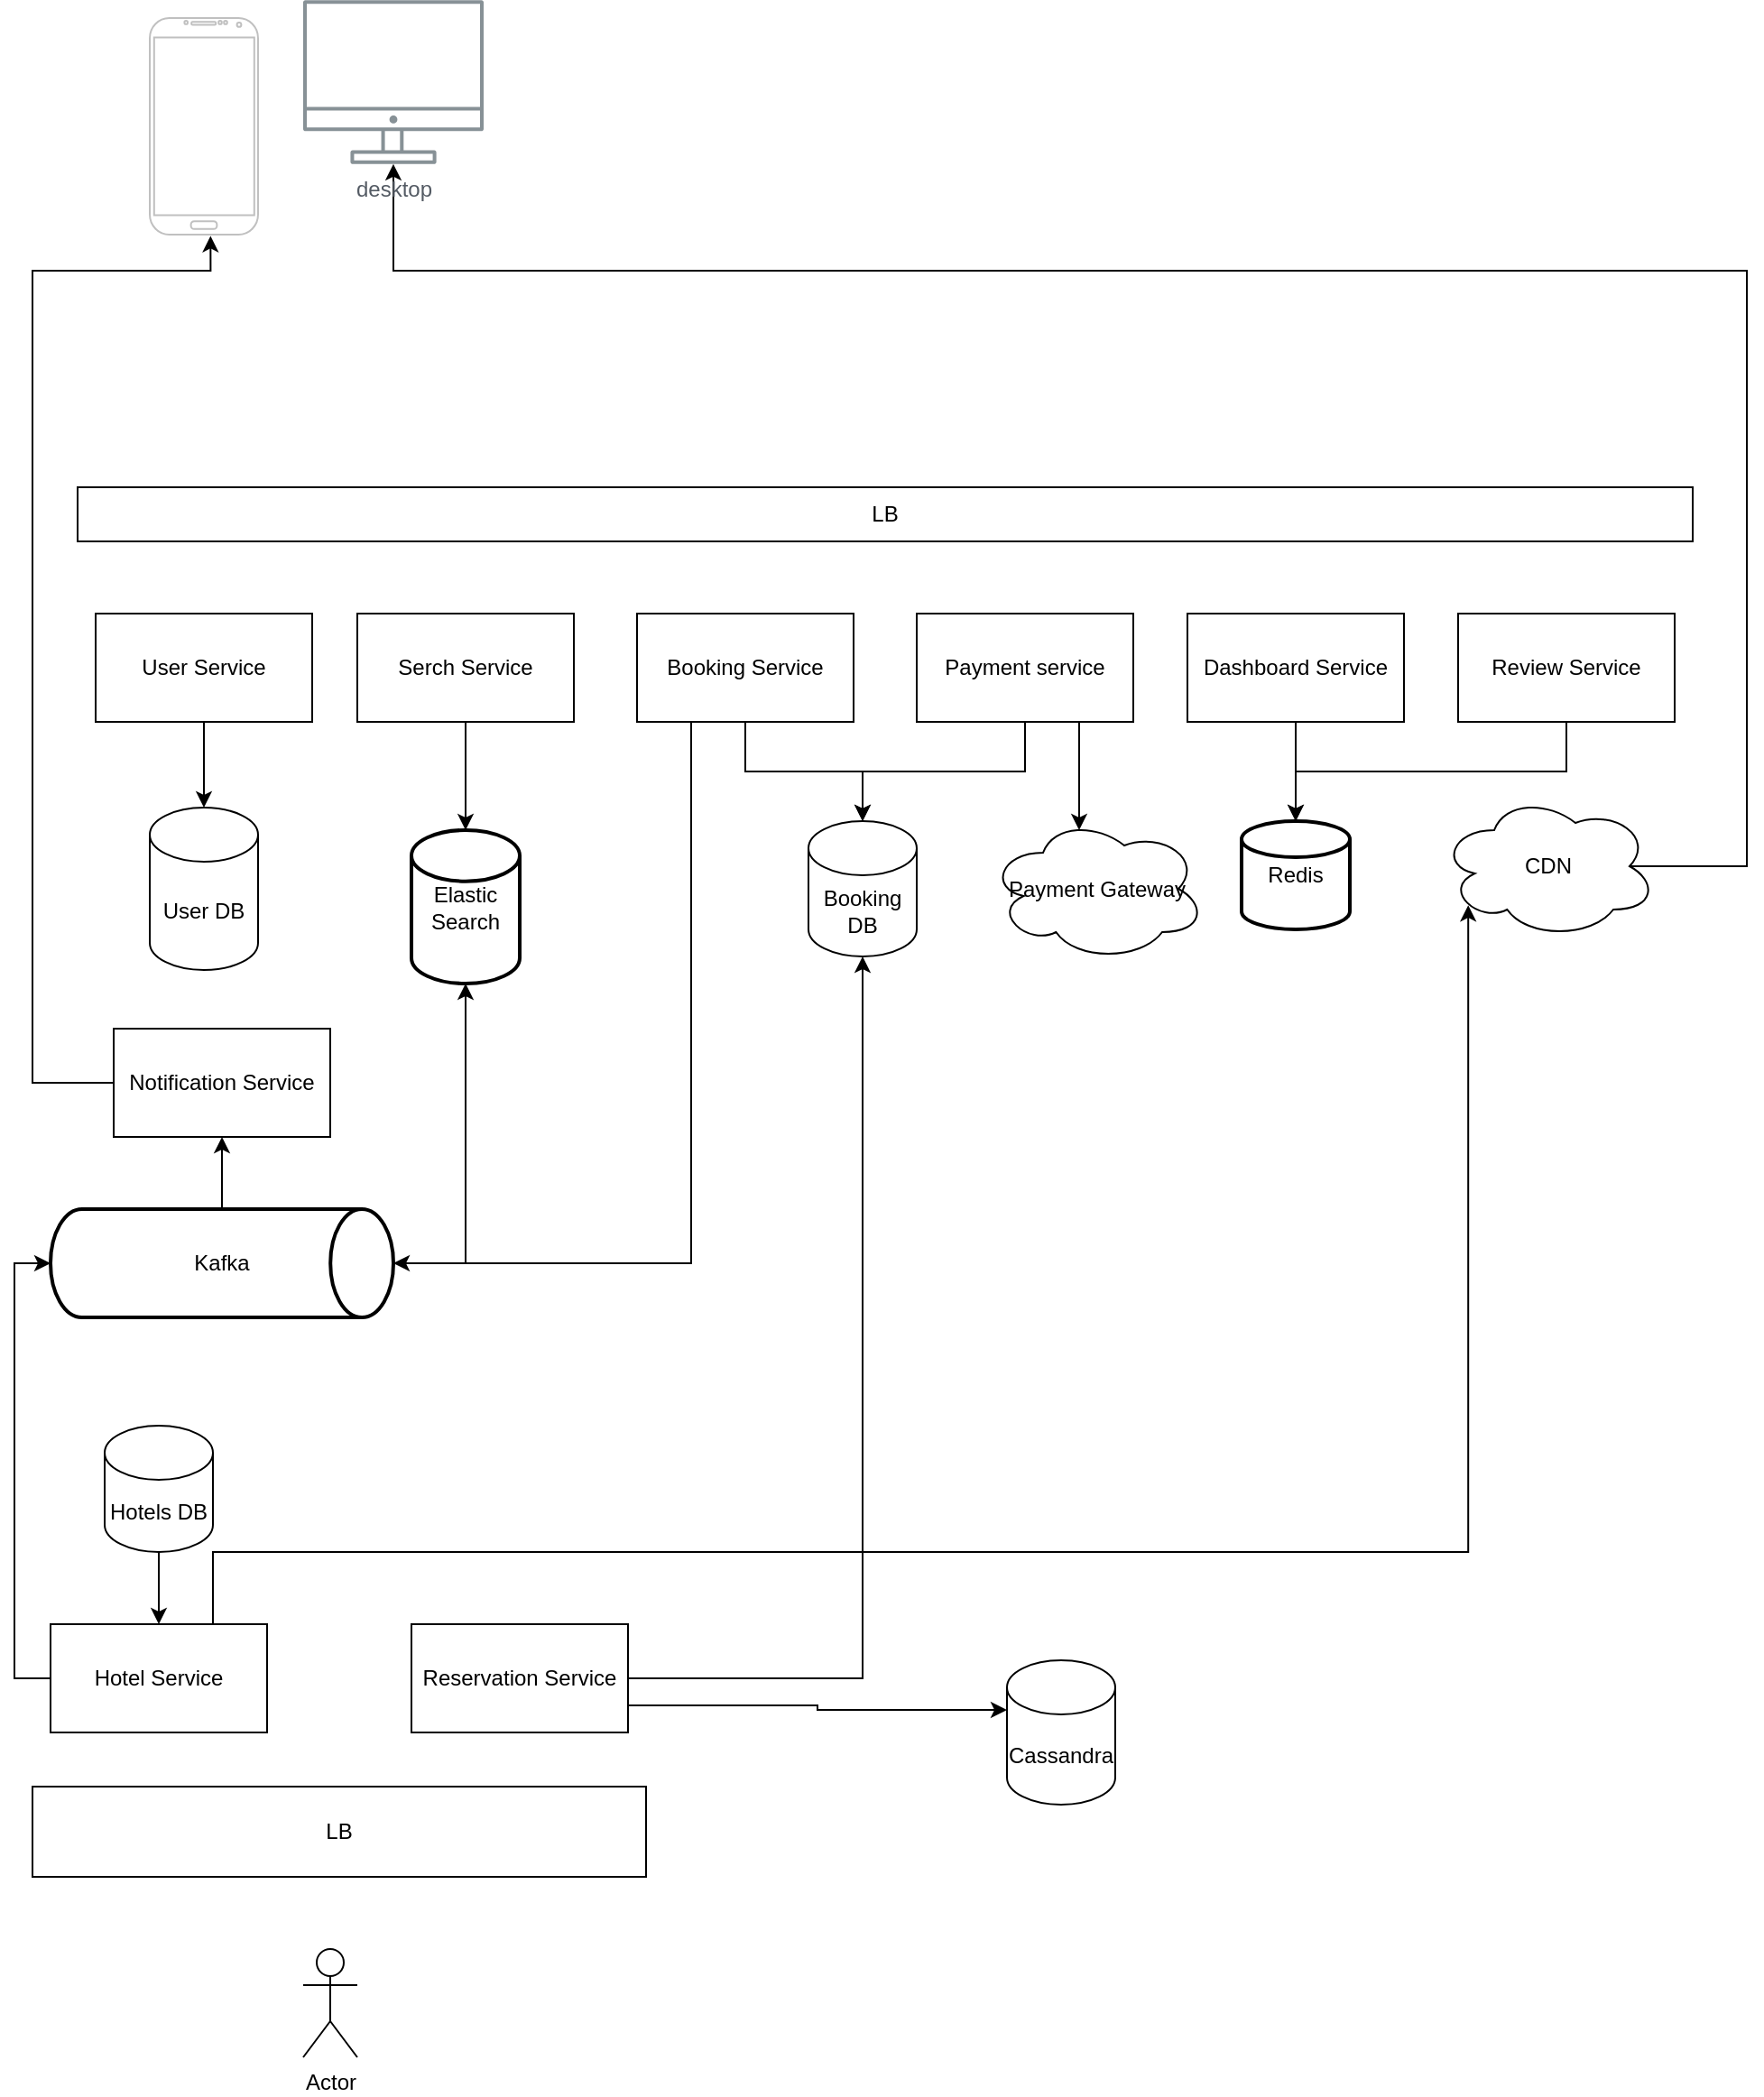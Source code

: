 <mxfile version="22.1.17" type="github">
  <diagram name="Page-1" id="1y0Lt7-OOQbpv-a5dl2u">
    <mxGraphModel dx="1008" dy="1692" grid="1" gridSize="10" guides="1" tooltips="1" connect="1" arrows="1" fold="1" page="1" pageScale="1" pageWidth="850" pageHeight="1100" math="0" shadow="0">
      <root>
        <mxCell id="0" />
        <mxCell id="1" parent="0" />
        <mxCell id="HV5neGClS2xwhYB9-4MU-2" value="Actor" style="shape=umlActor;verticalLabelPosition=bottom;verticalAlign=top;html=1;outlineConnect=0;" vertex="1" parent="1">
          <mxGeometry x="180" y="580" width="30" height="60" as="geometry" />
        </mxCell>
        <mxCell id="HV5neGClS2xwhYB9-4MU-3" value="LB" style="rounded=0;whiteSpace=wrap;html=1;" vertex="1" parent="1">
          <mxGeometry x="55" y="-230" width="895" height="30" as="geometry" />
        </mxCell>
        <mxCell id="HV5neGClS2xwhYB9-4MU-4" value="LB" style="rounded=0;whiteSpace=wrap;html=1;" vertex="1" parent="1">
          <mxGeometry x="30" y="490" width="340" height="50" as="geometry" />
        </mxCell>
        <mxCell id="HV5neGClS2xwhYB9-4MU-22" value="Hotel Service" style="rounded=0;whiteSpace=wrap;html=1;" vertex="1" parent="1">
          <mxGeometry x="40" y="400" width="120" height="60" as="geometry" />
        </mxCell>
        <mxCell id="HV5neGClS2xwhYB9-4MU-37" value="CDN" style="ellipse;shape=cloud;whiteSpace=wrap;html=1;" vertex="1" parent="1">
          <mxGeometry x="810" y="-60" width="120" height="80" as="geometry" />
        </mxCell>
        <mxCell id="HV5neGClS2xwhYB9-4MU-5" value="User Service" style="rounded=0;whiteSpace=wrap;html=1;" vertex="1" parent="1">
          <mxGeometry x="65" y="-160" width="120" height="60" as="geometry" />
        </mxCell>
        <mxCell id="HV5neGClS2xwhYB9-4MU-69" style="edgeStyle=orthogonalEdgeStyle;rounded=0;orthogonalLoop=1;jettySize=auto;html=1;exitX=0.75;exitY=1;exitDx=0;exitDy=0;" edge="1" parent="1" source="HV5neGClS2xwhYB9-4MU-6">
          <mxGeometry relative="1" as="geometry">
            <mxPoint x="610" y="-40" as="targetPoint" />
          </mxGeometry>
        </mxCell>
        <mxCell id="HV5neGClS2xwhYB9-4MU-6" value="Payment service" style="rounded=0;whiteSpace=wrap;html=1;" vertex="1" parent="1">
          <mxGeometry x="520" y="-160" width="120" height="60" as="geometry" />
        </mxCell>
        <mxCell id="HV5neGClS2xwhYB9-4MU-55" style="edgeStyle=orthogonalEdgeStyle;rounded=0;orthogonalLoop=1;jettySize=auto;html=1;exitX=0.5;exitY=1;exitDx=0;exitDy=0;" edge="1" parent="1" source="HV5neGClS2xwhYB9-4MU-7" target="HV5neGClS2xwhYB9-4MU-17">
          <mxGeometry relative="1" as="geometry" />
        </mxCell>
        <mxCell id="HV5neGClS2xwhYB9-4MU-7" value="Booking Service" style="rounded=0;whiteSpace=wrap;html=1;" vertex="1" parent="1">
          <mxGeometry x="365" y="-160" width="120" height="60" as="geometry" />
        </mxCell>
        <mxCell id="HV5neGClS2xwhYB9-4MU-62" style="edgeStyle=orthogonalEdgeStyle;rounded=0;orthogonalLoop=1;jettySize=auto;html=1;exitX=0.5;exitY=1;exitDx=0;exitDy=0;" edge="1" parent="1" source="HV5neGClS2xwhYB9-4MU-8" target="HV5neGClS2xwhYB9-4MU-26">
          <mxGeometry relative="1" as="geometry" />
        </mxCell>
        <mxCell id="HV5neGClS2xwhYB9-4MU-8" value="Serch Service" style="rounded=0;whiteSpace=wrap;html=1;" vertex="1" parent="1">
          <mxGeometry x="210" y="-160" width="120" height="60" as="geometry" />
        </mxCell>
        <mxCell id="HV5neGClS2xwhYB9-4MU-9" value="Dashboard Service" style="rounded=0;whiteSpace=wrap;html=1;" vertex="1" parent="1">
          <mxGeometry x="670" y="-160" width="120" height="60" as="geometry" />
        </mxCell>
        <mxCell id="HV5neGClS2xwhYB9-4MU-10" value="Review Service" style="rounded=0;whiteSpace=wrap;html=1;" vertex="1" parent="1">
          <mxGeometry x="820" y="-160" width="120" height="60" as="geometry" />
        </mxCell>
        <mxCell id="HV5neGClS2xwhYB9-4MU-33" value="Notification Service" style="rounded=0;whiteSpace=wrap;html=1;" vertex="1" parent="1">
          <mxGeometry x="75" y="70" width="120" height="60" as="geometry" />
        </mxCell>
        <mxCell id="HV5neGClS2xwhYB9-4MU-48" value="" style="edgeStyle=orthogonalEdgeStyle;rounded=0;orthogonalLoop=1;jettySize=auto;html=1;" edge="1" parent="1" source="HV5neGClS2xwhYB9-4MU-15" target="HV5neGClS2xwhYB9-4MU-22">
          <mxGeometry relative="1" as="geometry" />
        </mxCell>
        <mxCell id="HV5neGClS2xwhYB9-4MU-15" value="Hotels DB" style="shape=cylinder3;whiteSpace=wrap;html=1;boundedLbl=1;backgroundOutline=1;size=15;" vertex="1" parent="1">
          <mxGeometry x="70" y="290" width="60" height="70" as="geometry" />
        </mxCell>
        <mxCell id="HV5neGClS2xwhYB9-4MU-11" value="User DB" style="shape=cylinder3;whiteSpace=wrap;html=1;boundedLbl=1;backgroundOutline=1;size=15;" vertex="1" parent="1">
          <mxGeometry x="95" y="-52.5" width="60" height="90" as="geometry" />
        </mxCell>
        <mxCell id="HV5neGClS2xwhYB9-4MU-17" value="Booking DB" style="shape=cylinder3;whiteSpace=wrap;html=1;boundedLbl=1;backgroundOutline=1;size=15;" vertex="1" parent="1">
          <mxGeometry x="460" y="-45" width="60" height="75" as="geometry" />
        </mxCell>
        <mxCell id="HV5neGClS2xwhYB9-4MU-50" value="" style="edgeStyle=orthogonalEdgeStyle;rounded=0;orthogonalLoop=1;jettySize=auto;html=1;" edge="1" parent="1" source="HV5neGClS2xwhYB9-4MU-23" target="HV5neGClS2xwhYB9-4MU-33">
          <mxGeometry relative="1" as="geometry" />
        </mxCell>
        <mxCell id="HV5neGClS2xwhYB9-4MU-63" style="edgeStyle=orthogonalEdgeStyle;rounded=0;orthogonalLoop=1;jettySize=auto;html=1;exitX=1;exitY=0.5;exitDx=0;exitDy=0;exitPerimeter=0;" edge="1" parent="1" source="HV5neGClS2xwhYB9-4MU-23" target="HV5neGClS2xwhYB9-4MU-26">
          <mxGeometry relative="1" as="geometry" />
        </mxCell>
        <mxCell id="HV5neGClS2xwhYB9-4MU-23" value="Kafka" style="strokeWidth=2;html=1;shape=mxgraph.flowchart.direct_data;whiteSpace=wrap;" vertex="1" parent="1">
          <mxGeometry x="40" y="170" width="190" height="60" as="geometry" />
        </mxCell>
        <mxCell id="HV5neGClS2xwhYB9-4MU-26" value="Elastic Search" style="strokeWidth=2;html=1;shape=mxgraph.flowchart.database;whiteSpace=wrap;" vertex="1" parent="1">
          <mxGeometry x="240" y="-40" width="60" height="85" as="geometry" />
        </mxCell>
        <mxCell id="HV5neGClS2xwhYB9-4MU-28" value="Redis" style="strokeWidth=2;html=1;shape=mxgraph.flowchart.database;whiteSpace=wrap;" vertex="1" parent="1">
          <mxGeometry x="700" y="-45" width="60" height="60" as="geometry" />
        </mxCell>
        <mxCell id="HV5neGClS2xwhYB9-4MU-79" style="edgeStyle=orthogonalEdgeStyle;rounded=0;orthogonalLoop=1;jettySize=auto;html=1;exitX=1;exitY=0.75;exitDx=0;exitDy=0;entryX=0;entryY=0;entryDx=0;entryDy=27.5;entryPerimeter=0;" edge="1" parent="1" source="HV5neGClS2xwhYB9-4MU-47" target="HV5neGClS2xwhYB9-4MU-78">
          <mxGeometry relative="1" as="geometry">
            <mxPoint x="530" y="445" as="targetPoint" />
          </mxGeometry>
        </mxCell>
        <mxCell id="HV5neGClS2xwhYB9-4MU-47" value="Reservation Service" style="rounded=0;whiteSpace=wrap;html=1;" vertex="1" parent="1">
          <mxGeometry x="240" y="400" width="120" height="60" as="geometry" />
        </mxCell>
        <mxCell id="HV5neGClS2xwhYB9-4MU-49" style="edgeStyle=orthogonalEdgeStyle;rounded=0;orthogonalLoop=1;jettySize=auto;html=1;exitX=0;exitY=0.5;exitDx=0;exitDy=0;entryX=0;entryY=0.5;entryDx=0;entryDy=0;entryPerimeter=0;" edge="1" parent="1" source="HV5neGClS2xwhYB9-4MU-22" target="HV5neGClS2xwhYB9-4MU-23">
          <mxGeometry relative="1" as="geometry" />
        </mxCell>
        <mxCell id="HV5neGClS2xwhYB9-4MU-52" style="edgeStyle=orthogonalEdgeStyle;rounded=0;orthogonalLoop=1;jettySize=auto;html=1;exitX=0;exitY=0.5;exitDx=0;exitDy=0;entryX=0.561;entryY=1.006;entryDx=0;entryDy=0;entryPerimeter=0;" edge="1" parent="1" source="HV5neGClS2xwhYB9-4MU-33" target="HV5neGClS2xwhYB9-4MU-73">
          <mxGeometry relative="1" as="geometry">
            <mxPoint x="110" y="-350" as="targetPoint" />
            <Array as="points">
              <mxPoint x="30" y="100" />
              <mxPoint x="30" y="-350" />
              <mxPoint x="129" y="-350" />
            </Array>
          </mxGeometry>
        </mxCell>
        <mxCell id="HV5neGClS2xwhYB9-4MU-54" style="edgeStyle=orthogonalEdgeStyle;rounded=0;orthogonalLoop=1;jettySize=auto;html=1;exitX=0.875;exitY=0.5;exitDx=0;exitDy=0;exitPerimeter=0;" edge="1" parent="1" source="HV5neGClS2xwhYB9-4MU-37" target="HV5neGClS2xwhYB9-4MU-74">
          <mxGeometry relative="1" as="geometry">
            <mxPoint x="250" y="-350" as="targetPoint" />
            <Array as="points">
              <mxPoint x="980" y="-20" />
              <mxPoint x="980" y="-350" />
              <mxPoint x="230" y="-350" />
            </Array>
          </mxGeometry>
        </mxCell>
        <mxCell id="HV5neGClS2xwhYB9-4MU-57" style="edgeStyle=orthogonalEdgeStyle;rounded=0;orthogonalLoop=1;jettySize=auto;html=1;exitX=0.5;exitY=1;exitDx=0;exitDy=0;entryX=0.5;entryY=0;entryDx=0;entryDy=0;entryPerimeter=0;" edge="1" parent="1" source="HV5neGClS2xwhYB9-4MU-6" target="HV5neGClS2xwhYB9-4MU-17">
          <mxGeometry relative="1" as="geometry" />
        </mxCell>
        <mxCell id="HV5neGClS2xwhYB9-4MU-58" style="edgeStyle=orthogonalEdgeStyle;rounded=0;orthogonalLoop=1;jettySize=auto;html=1;exitX=0.5;exitY=1;exitDx=0;exitDy=0;entryX=0.5;entryY=0;entryDx=0;entryDy=0;entryPerimeter=0;" edge="1" parent="1" source="HV5neGClS2xwhYB9-4MU-9" target="HV5neGClS2xwhYB9-4MU-28">
          <mxGeometry relative="1" as="geometry" />
        </mxCell>
        <mxCell id="HV5neGClS2xwhYB9-4MU-60" style="edgeStyle=orthogonalEdgeStyle;rounded=0;orthogonalLoop=1;jettySize=auto;html=1;exitX=0.5;exitY=1;exitDx=0;exitDy=0;entryX=0.5;entryY=0;entryDx=0;entryDy=0;entryPerimeter=0;" edge="1" parent="1" source="HV5neGClS2xwhYB9-4MU-10" target="HV5neGClS2xwhYB9-4MU-28">
          <mxGeometry relative="1" as="geometry" />
        </mxCell>
        <mxCell id="HV5neGClS2xwhYB9-4MU-66" style="edgeStyle=orthogonalEdgeStyle;rounded=0;orthogonalLoop=1;jettySize=auto;html=1;exitX=0.5;exitY=1;exitDx=0;exitDy=0;entryX=0.5;entryY=0;entryDx=0;entryDy=0;entryPerimeter=0;" edge="1" parent="1" source="HV5neGClS2xwhYB9-4MU-5" target="HV5neGClS2xwhYB9-4MU-11">
          <mxGeometry relative="1" as="geometry" />
        </mxCell>
        <mxCell id="HV5neGClS2xwhYB9-4MU-68" style="edgeStyle=orthogonalEdgeStyle;rounded=0;orthogonalLoop=1;jettySize=auto;html=1;exitX=0.25;exitY=1;exitDx=0;exitDy=0;entryX=1;entryY=0.5;entryDx=0;entryDy=0;entryPerimeter=0;" edge="1" parent="1" source="HV5neGClS2xwhYB9-4MU-7" target="HV5neGClS2xwhYB9-4MU-23">
          <mxGeometry relative="1" as="geometry" />
        </mxCell>
        <mxCell id="HV5neGClS2xwhYB9-4MU-70" value="Payment Gateway" style="ellipse;shape=cloud;whiteSpace=wrap;html=1;" vertex="1" parent="1">
          <mxGeometry x="560" y="-47.5" width="120" height="80" as="geometry" />
        </mxCell>
        <mxCell id="HV5neGClS2xwhYB9-4MU-73" value="" style="verticalLabelPosition=bottom;verticalAlign=top;html=1;shadow=0;dashed=0;strokeWidth=1;shape=mxgraph.android.phone2;strokeColor=#c0c0c0;" vertex="1" parent="1">
          <mxGeometry x="95" y="-490" width="60" height="120" as="geometry" />
        </mxCell>
        <mxCell id="HV5neGClS2xwhYB9-4MU-74" value="desktop" style="sketch=0;outlineConnect=0;gradientColor=none;fontColor=#545B64;strokeColor=none;fillColor=#879196;dashed=0;verticalLabelPosition=bottom;verticalAlign=top;align=center;html=1;fontSize=12;fontStyle=0;aspect=fixed;shape=mxgraph.aws4.illustration_desktop;pointerEvents=1" vertex="1" parent="1">
          <mxGeometry x="180" y="-500" width="100" height="91" as="geometry" />
        </mxCell>
        <mxCell id="HV5neGClS2xwhYB9-4MU-76" style="edgeStyle=orthogonalEdgeStyle;rounded=0;orthogonalLoop=1;jettySize=auto;html=1;exitX=0.75;exitY=0;exitDx=0;exitDy=0;entryX=0.13;entryY=0.77;entryDx=0;entryDy=0;entryPerimeter=0;" edge="1" parent="1" source="HV5neGClS2xwhYB9-4MU-22" target="HV5neGClS2xwhYB9-4MU-37">
          <mxGeometry relative="1" as="geometry">
            <Array as="points">
              <mxPoint x="130" y="360" />
              <mxPoint x="826" y="360" />
            </Array>
          </mxGeometry>
        </mxCell>
        <mxCell id="HV5neGClS2xwhYB9-4MU-77" style="edgeStyle=orthogonalEdgeStyle;rounded=0;orthogonalLoop=1;jettySize=auto;html=1;exitX=1;exitY=0.5;exitDx=0;exitDy=0;entryX=0.5;entryY=1;entryDx=0;entryDy=0;entryPerimeter=0;" edge="1" parent="1" source="HV5neGClS2xwhYB9-4MU-47" target="HV5neGClS2xwhYB9-4MU-17">
          <mxGeometry relative="1" as="geometry" />
        </mxCell>
        <mxCell id="HV5neGClS2xwhYB9-4MU-78" value="Cassandra" style="shape=cylinder3;whiteSpace=wrap;html=1;boundedLbl=1;backgroundOutline=1;size=15;" vertex="1" parent="1">
          <mxGeometry x="570" y="420" width="60" height="80" as="geometry" />
        </mxCell>
      </root>
    </mxGraphModel>
  </diagram>
</mxfile>
